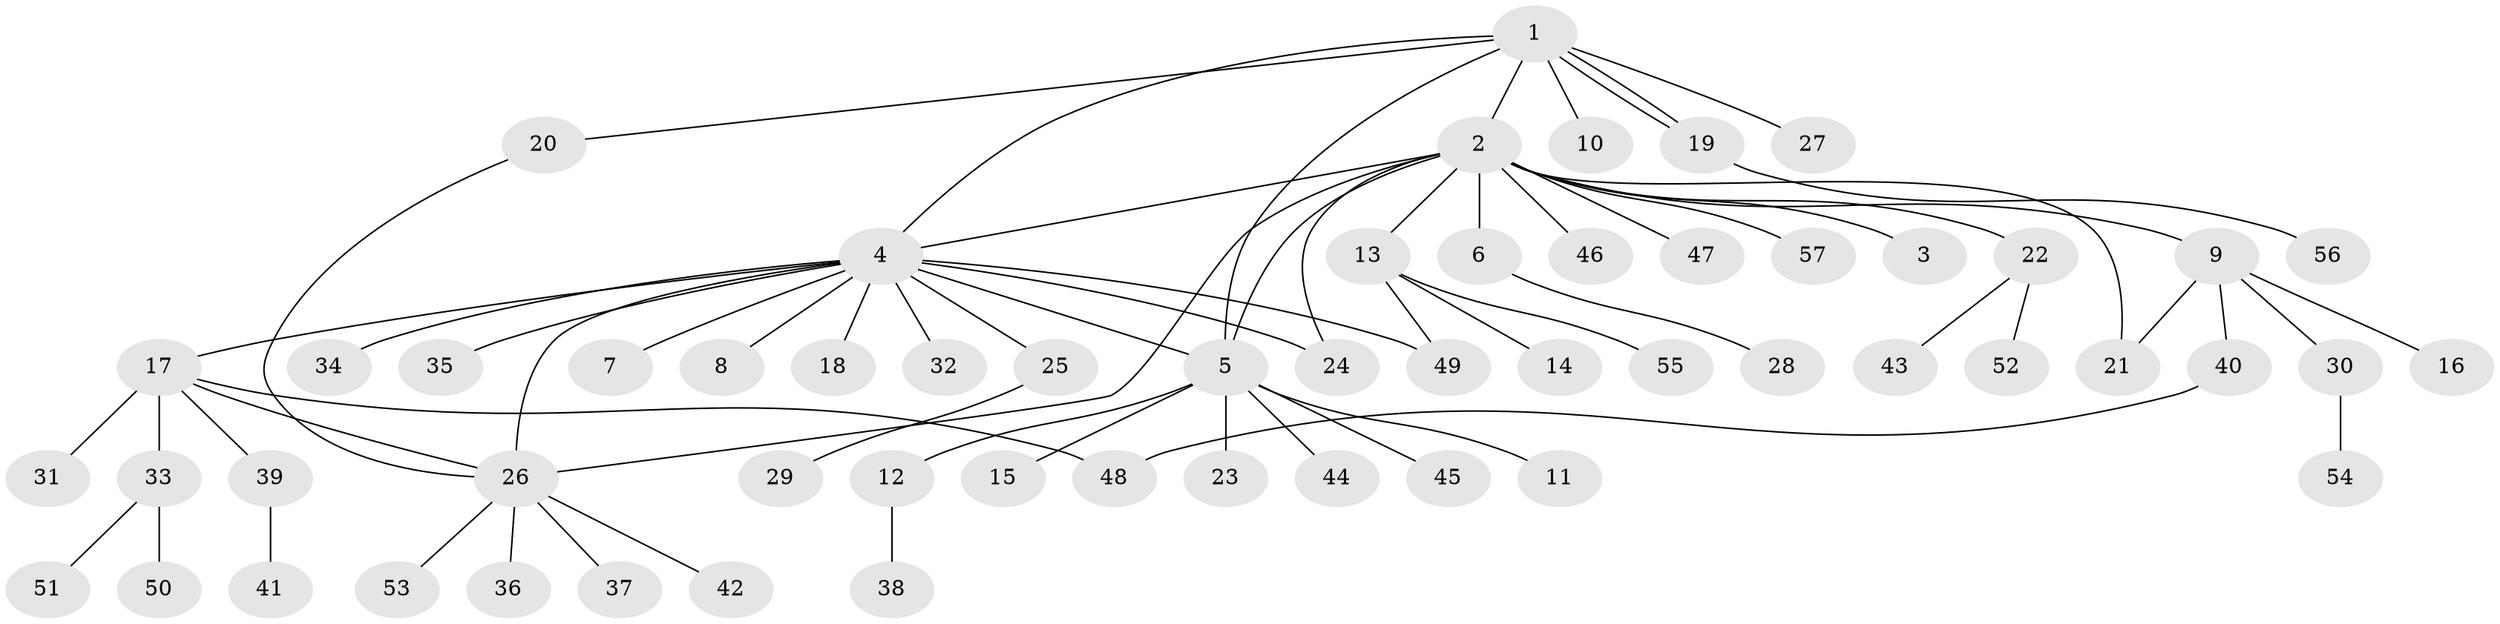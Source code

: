 // Generated by graph-tools (version 1.1) at 2025/14/03/09/25 04:14:33]
// undirected, 57 vertices, 67 edges
graph export_dot {
graph [start="1"]
  node [color=gray90,style=filled];
  1;
  2;
  3;
  4;
  5;
  6;
  7;
  8;
  9;
  10;
  11;
  12;
  13;
  14;
  15;
  16;
  17;
  18;
  19;
  20;
  21;
  22;
  23;
  24;
  25;
  26;
  27;
  28;
  29;
  30;
  31;
  32;
  33;
  34;
  35;
  36;
  37;
  38;
  39;
  40;
  41;
  42;
  43;
  44;
  45;
  46;
  47;
  48;
  49;
  50;
  51;
  52;
  53;
  54;
  55;
  56;
  57;
  1 -- 2;
  1 -- 4;
  1 -- 5;
  1 -- 10;
  1 -- 19;
  1 -- 19;
  1 -- 20;
  1 -- 27;
  2 -- 3;
  2 -- 4;
  2 -- 5;
  2 -- 6;
  2 -- 9;
  2 -- 13;
  2 -- 21;
  2 -- 22;
  2 -- 24;
  2 -- 26;
  2 -- 46;
  2 -- 47;
  2 -- 57;
  4 -- 5;
  4 -- 7;
  4 -- 8;
  4 -- 17;
  4 -- 18;
  4 -- 24;
  4 -- 25;
  4 -- 26;
  4 -- 32;
  4 -- 34;
  4 -- 35;
  4 -- 49;
  5 -- 11;
  5 -- 12;
  5 -- 15;
  5 -- 23;
  5 -- 44;
  5 -- 45;
  6 -- 28;
  9 -- 16;
  9 -- 21;
  9 -- 30;
  9 -- 40;
  12 -- 38;
  13 -- 14;
  13 -- 49;
  13 -- 55;
  17 -- 26;
  17 -- 31;
  17 -- 33;
  17 -- 39;
  17 -- 48;
  19 -- 56;
  20 -- 26;
  22 -- 43;
  22 -- 52;
  25 -- 29;
  26 -- 36;
  26 -- 37;
  26 -- 42;
  26 -- 53;
  30 -- 54;
  33 -- 50;
  33 -- 51;
  39 -- 41;
  40 -- 48;
}
